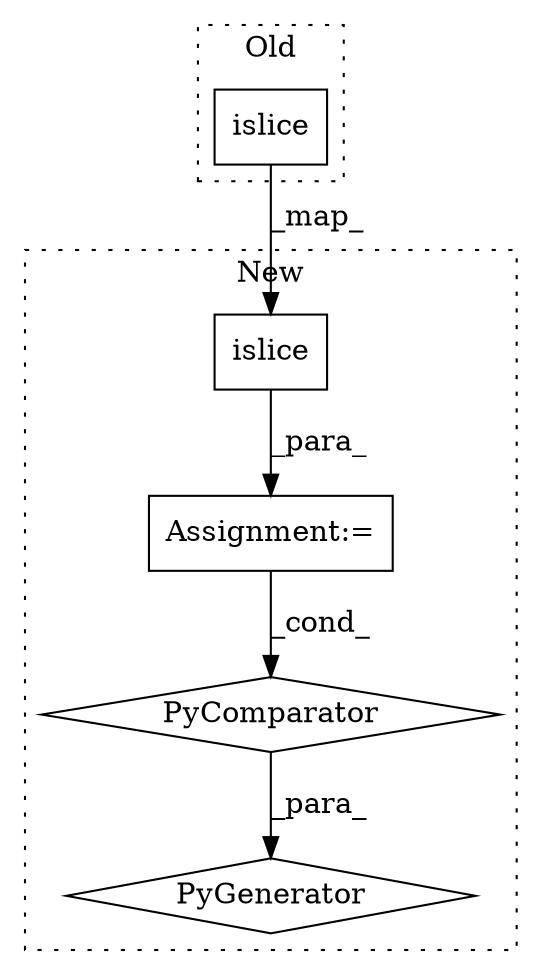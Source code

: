 digraph G {
subgraph cluster0 {
1 [label="islice" a="32" s="1129,1156" l="7,1" shape="box"];
label = "Old";
style="dotted";
}
subgraph cluster1 {
2 [label="islice" a="32" s="1225,1252" l="7,1" shape="box"];
3 [label="PyGenerator" a="107" s="1148" l="120" shape="diamond"];
4 [label="PyComparator" a="113" s="1216" l="46" shape="diamond"];
5 [label="Assignment:=" a="7" s="1216" l="46" shape="box"];
label = "New";
style="dotted";
}
1 -> 2 [label="_map_"];
2 -> 5 [label="_para_"];
4 -> 3 [label="_para_"];
5 -> 4 [label="_cond_"];
}